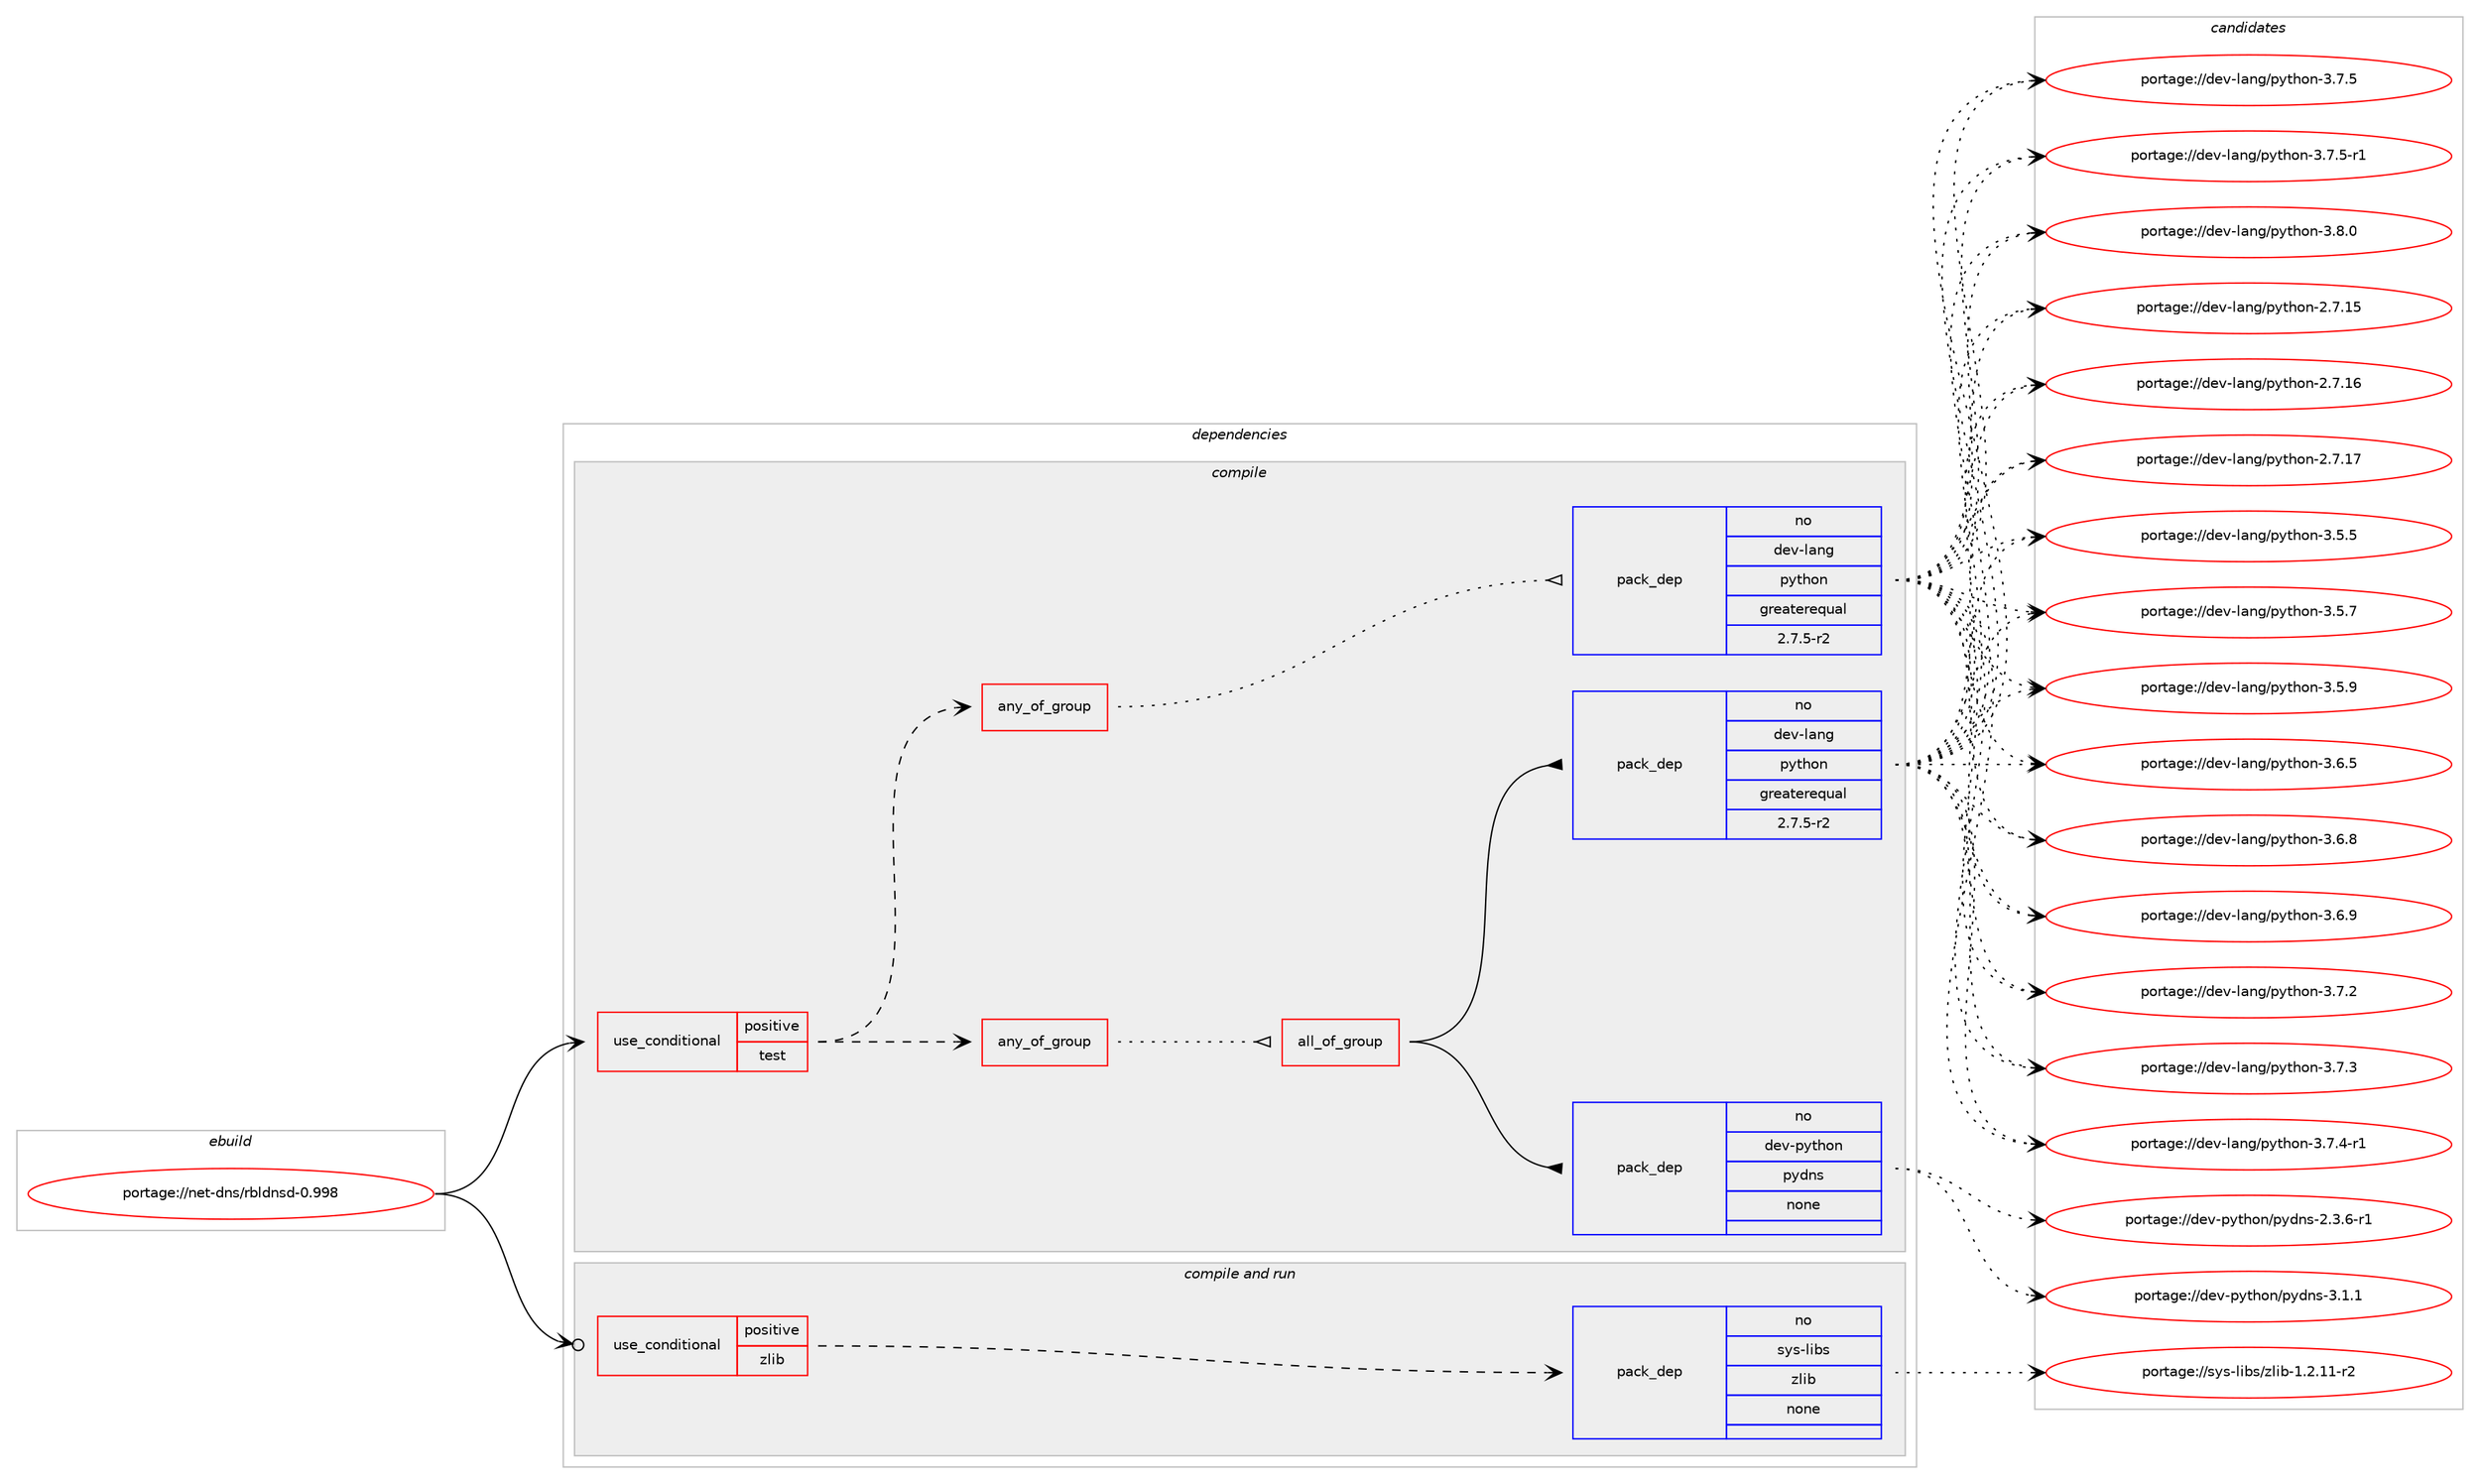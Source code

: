 digraph prolog {

# *************
# Graph options
# *************

newrank=true;
concentrate=true;
compound=true;
graph [rankdir=LR,fontname=Helvetica,fontsize=10,ranksep=1.5];#, ranksep=2.5, nodesep=0.2];
edge  [arrowhead=vee];
node  [fontname=Helvetica,fontsize=10];

# **********
# The ebuild
# **********

subgraph cluster_leftcol {
color=gray;
rank=same;
label=<<i>ebuild</i>>;
id [label="portage://net-dns/rbldnsd-0.998", color=red, width=4, href="../net-dns/rbldnsd-0.998.svg"];
}

# ****************
# The dependencies
# ****************

subgraph cluster_midcol {
color=gray;
label=<<i>dependencies</i>>;
subgraph cluster_compile {
fillcolor="#eeeeee";
style=filled;
label=<<i>compile</i>>;
subgraph cond87839 {
dependency351559 [label=<<TABLE BORDER="0" CELLBORDER="1" CELLSPACING="0" CELLPADDING="4"><TR><TD ROWSPAN="3" CELLPADDING="10">use_conditional</TD></TR><TR><TD>positive</TD></TR><TR><TD>test</TD></TR></TABLE>>, shape=none, color=red];
subgraph any5657 {
dependency351560 [label=<<TABLE BORDER="0" CELLBORDER="1" CELLSPACING="0" CELLPADDING="4"><TR><TD CELLPADDING="10">any_of_group</TD></TR></TABLE>>, shape=none, color=red];subgraph pack257918 {
dependency351561 [label=<<TABLE BORDER="0" CELLBORDER="1" CELLSPACING="0" CELLPADDING="4" WIDTH="220"><TR><TD ROWSPAN="6" CELLPADDING="30">pack_dep</TD></TR><TR><TD WIDTH="110">no</TD></TR><TR><TD>dev-lang</TD></TR><TR><TD>python</TD></TR><TR><TD>greaterequal</TD></TR><TR><TD>2.7.5-r2</TD></TR></TABLE>>, shape=none, color=blue];
}
dependency351560:e -> dependency351561:w [weight=20,style="dotted",arrowhead="oinv"];
}
dependency351559:e -> dependency351560:w [weight=20,style="dashed",arrowhead="vee"];
subgraph any5658 {
dependency351562 [label=<<TABLE BORDER="0" CELLBORDER="1" CELLSPACING="0" CELLPADDING="4"><TR><TD CELLPADDING="10">any_of_group</TD></TR></TABLE>>, shape=none, color=red];subgraph all148 {
dependency351563 [label=<<TABLE BORDER="0" CELLBORDER="1" CELLSPACING="0" CELLPADDING="4"><TR><TD CELLPADDING="10">all_of_group</TD></TR></TABLE>>, shape=none, color=red];subgraph pack257919 {
dependency351564 [label=<<TABLE BORDER="0" CELLBORDER="1" CELLSPACING="0" CELLPADDING="4" WIDTH="220"><TR><TD ROWSPAN="6" CELLPADDING="30">pack_dep</TD></TR><TR><TD WIDTH="110">no</TD></TR><TR><TD>dev-lang</TD></TR><TR><TD>python</TD></TR><TR><TD>greaterequal</TD></TR><TR><TD>2.7.5-r2</TD></TR></TABLE>>, shape=none, color=blue];
}
dependency351563:e -> dependency351564:w [weight=20,style="solid",arrowhead="inv"];
subgraph pack257920 {
dependency351565 [label=<<TABLE BORDER="0" CELLBORDER="1" CELLSPACING="0" CELLPADDING="4" WIDTH="220"><TR><TD ROWSPAN="6" CELLPADDING="30">pack_dep</TD></TR><TR><TD WIDTH="110">no</TD></TR><TR><TD>dev-python</TD></TR><TR><TD>pydns</TD></TR><TR><TD>none</TD></TR><TR><TD></TD></TR></TABLE>>, shape=none, color=blue];
}
dependency351563:e -> dependency351565:w [weight=20,style="solid",arrowhead="inv"];
}
dependency351562:e -> dependency351563:w [weight=20,style="dotted",arrowhead="oinv"];
}
dependency351559:e -> dependency351562:w [weight=20,style="dashed",arrowhead="vee"];
}
id:e -> dependency351559:w [weight=20,style="solid",arrowhead="vee"];
}
subgraph cluster_compileandrun {
fillcolor="#eeeeee";
style=filled;
label=<<i>compile and run</i>>;
subgraph cond87840 {
dependency351566 [label=<<TABLE BORDER="0" CELLBORDER="1" CELLSPACING="0" CELLPADDING="4"><TR><TD ROWSPAN="3" CELLPADDING="10">use_conditional</TD></TR><TR><TD>positive</TD></TR><TR><TD>zlib</TD></TR></TABLE>>, shape=none, color=red];
subgraph pack257921 {
dependency351567 [label=<<TABLE BORDER="0" CELLBORDER="1" CELLSPACING="0" CELLPADDING="4" WIDTH="220"><TR><TD ROWSPAN="6" CELLPADDING="30">pack_dep</TD></TR><TR><TD WIDTH="110">no</TD></TR><TR><TD>sys-libs</TD></TR><TR><TD>zlib</TD></TR><TR><TD>none</TD></TR><TR><TD></TD></TR></TABLE>>, shape=none, color=blue];
}
dependency351566:e -> dependency351567:w [weight=20,style="dashed",arrowhead="vee"];
}
id:e -> dependency351566:w [weight=20,style="solid",arrowhead="odotvee"];
}
subgraph cluster_run {
fillcolor="#eeeeee";
style=filled;
label=<<i>run</i>>;
}
}

# **************
# The candidates
# **************

subgraph cluster_choices {
rank=same;
color=gray;
label=<<i>candidates</i>>;

subgraph choice257918 {
color=black;
nodesep=1;
choiceportage10010111845108971101034711212111610411111045504655464953 [label="portage://dev-lang/python-2.7.15", color=red, width=4,href="../dev-lang/python-2.7.15.svg"];
choiceportage10010111845108971101034711212111610411111045504655464954 [label="portage://dev-lang/python-2.7.16", color=red, width=4,href="../dev-lang/python-2.7.16.svg"];
choiceportage10010111845108971101034711212111610411111045504655464955 [label="portage://dev-lang/python-2.7.17", color=red, width=4,href="../dev-lang/python-2.7.17.svg"];
choiceportage100101118451089711010347112121116104111110455146534653 [label="portage://dev-lang/python-3.5.5", color=red, width=4,href="../dev-lang/python-3.5.5.svg"];
choiceportage100101118451089711010347112121116104111110455146534655 [label="portage://dev-lang/python-3.5.7", color=red, width=4,href="../dev-lang/python-3.5.7.svg"];
choiceportage100101118451089711010347112121116104111110455146534657 [label="portage://dev-lang/python-3.5.9", color=red, width=4,href="../dev-lang/python-3.5.9.svg"];
choiceportage100101118451089711010347112121116104111110455146544653 [label="portage://dev-lang/python-3.6.5", color=red, width=4,href="../dev-lang/python-3.6.5.svg"];
choiceportage100101118451089711010347112121116104111110455146544656 [label="portage://dev-lang/python-3.6.8", color=red, width=4,href="../dev-lang/python-3.6.8.svg"];
choiceportage100101118451089711010347112121116104111110455146544657 [label="portage://dev-lang/python-3.6.9", color=red, width=4,href="../dev-lang/python-3.6.9.svg"];
choiceportage100101118451089711010347112121116104111110455146554650 [label="portage://dev-lang/python-3.7.2", color=red, width=4,href="../dev-lang/python-3.7.2.svg"];
choiceportage100101118451089711010347112121116104111110455146554651 [label="portage://dev-lang/python-3.7.3", color=red, width=4,href="../dev-lang/python-3.7.3.svg"];
choiceportage1001011184510897110103471121211161041111104551465546524511449 [label="portage://dev-lang/python-3.7.4-r1", color=red, width=4,href="../dev-lang/python-3.7.4-r1.svg"];
choiceportage100101118451089711010347112121116104111110455146554653 [label="portage://dev-lang/python-3.7.5", color=red, width=4,href="../dev-lang/python-3.7.5.svg"];
choiceportage1001011184510897110103471121211161041111104551465546534511449 [label="portage://dev-lang/python-3.7.5-r1", color=red, width=4,href="../dev-lang/python-3.7.5-r1.svg"];
choiceportage100101118451089711010347112121116104111110455146564648 [label="portage://dev-lang/python-3.8.0", color=red, width=4,href="../dev-lang/python-3.8.0.svg"];
dependency351561:e -> choiceportage10010111845108971101034711212111610411111045504655464953:w [style=dotted,weight="100"];
dependency351561:e -> choiceportage10010111845108971101034711212111610411111045504655464954:w [style=dotted,weight="100"];
dependency351561:e -> choiceportage10010111845108971101034711212111610411111045504655464955:w [style=dotted,weight="100"];
dependency351561:e -> choiceportage100101118451089711010347112121116104111110455146534653:w [style=dotted,weight="100"];
dependency351561:e -> choiceportage100101118451089711010347112121116104111110455146534655:w [style=dotted,weight="100"];
dependency351561:e -> choiceportage100101118451089711010347112121116104111110455146534657:w [style=dotted,weight="100"];
dependency351561:e -> choiceportage100101118451089711010347112121116104111110455146544653:w [style=dotted,weight="100"];
dependency351561:e -> choiceportage100101118451089711010347112121116104111110455146544656:w [style=dotted,weight="100"];
dependency351561:e -> choiceportage100101118451089711010347112121116104111110455146544657:w [style=dotted,weight="100"];
dependency351561:e -> choiceportage100101118451089711010347112121116104111110455146554650:w [style=dotted,weight="100"];
dependency351561:e -> choiceportage100101118451089711010347112121116104111110455146554651:w [style=dotted,weight="100"];
dependency351561:e -> choiceportage1001011184510897110103471121211161041111104551465546524511449:w [style=dotted,weight="100"];
dependency351561:e -> choiceportage100101118451089711010347112121116104111110455146554653:w [style=dotted,weight="100"];
dependency351561:e -> choiceportage1001011184510897110103471121211161041111104551465546534511449:w [style=dotted,weight="100"];
dependency351561:e -> choiceportage100101118451089711010347112121116104111110455146564648:w [style=dotted,weight="100"];
}
subgraph choice257919 {
color=black;
nodesep=1;
choiceportage10010111845108971101034711212111610411111045504655464953 [label="portage://dev-lang/python-2.7.15", color=red, width=4,href="../dev-lang/python-2.7.15.svg"];
choiceportage10010111845108971101034711212111610411111045504655464954 [label="portage://dev-lang/python-2.7.16", color=red, width=4,href="../dev-lang/python-2.7.16.svg"];
choiceportage10010111845108971101034711212111610411111045504655464955 [label="portage://dev-lang/python-2.7.17", color=red, width=4,href="../dev-lang/python-2.7.17.svg"];
choiceportage100101118451089711010347112121116104111110455146534653 [label="portage://dev-lang/python-3.5.5", color=red, width=4,href="../dev-lang/python-3.5.5.svg"];
choiceportage100101118451089711010347112121116104111110455146534655 [label="portage://dev-lang/python-3.5.7", color=red, width=4,href="../dev-lang/python-3.5.7.svg"];
choiceportage100101118451089711010347112121116104111110455146534657 [label="portage://dev-lang/python-3.5.9", color=red, width=4,href="../dev-lang/python-3.5.9.svg"];
choiceportage100101118451089711010347112121116104111110455146544653 [label="portage://dev-lang/python-3.6.5", color=red, width=4,href="../dev-lang/python-3.6.5.svg"];
choiceportage100101118451089711010347112121116104111110455146544656 [label="portage://dev-lang/python-3.6.8", color=red, width=4,href="../dev-lang/python-3.6.8.svg"];
choiceportage100101118451089711010347112121116104111110455146544657 [label="portage://dev-lang/python-3.6.9", color=red, width=4,href="../dev-lang/python-3.6.9.svg"];
choiceportage100101118451089711010347112121116104111110455146554650 [label="portage://dev-lang/python-3.7.2", color=red, width=4,href="../dev-lang/python-3.7.2.svg"];
choiceportage100101118451089711010347112121116104111110455146554651 [label="portage://dev-lang/python-3.7.3", color=red, width=4,href="../dev-lang/python-3.7.3.svg"];
choiceportage1001011184510897110103471121211161041111104551465546524511449 [label="portage://dev-lang/python-3.7.4-r1", color=red, width=4,href="../dev-lang/python-3.7.4-r1.svg"];
choiceportage100101118451089711010347112121116104111110455146554653 [label="portage://dev-lang/python-3.7.5", color=red, width=4,href="../dev-lang/python-3.7.5.svg"];
choiceportage1001011184510897110103471121211161041111104551465546534511449 [label="portage://dev-lang/python-3.7.5-r1", color=red, width=4,href="../dev-lang/python-3.7.5-r1.svg"];
choiceportage100101118451089711010347112121116104111110455146564648 [label="portage://dev-lang/python-3.8.0", color=red, width=4,href="../dev-lang/python-3.8.0.svg"];
dependency351564:e -> choiceportage10010111845108971101034711212111610411111045504655464953:w [style=dotted,weight="100"];
dependency351564:e -> choiceportage10010111845108971101034711212111610411111045504655464954:w [style=dotted,weight="100"];
dependency351564:e -> choiceportage10010111845108971101034711212111610411111045504655464955:w [style=dotted,weight="100"];
dependency351564:e -> choiceportage100101118451089711010347112121116104111110455146534653:w [style=dotted,weight="100"];
dependency351564:e -> choiceportage100101118451089711010347112121116104111110455146534655:w [style=dotted,weight="100"];
dependency351564:e -> choiceportage100101118451089711010347112121116104111110455146534657:w [style=dotted,weight="100"];
dependency351564:e -> choiceportage100101118451089711010347112121116104111110455146544653:w [style=dotted,weight="100"];
dependency351564:e -> choiceportage100101118451089711010347112121116104111110455146544656:w [style=dotted,weight="100"];
dependency351564:e -> choiceportage100101118451089711010347112121116104111110455146544657:w [style=dotted,weight="100"];
dependency351564:e -> choiceportage100101118451089711010347112121116104111110455146554650:w [style=dotted,weight="100"];
dependency351564:e -> choiceportage100101118451089711010347112121116104111110455146554651:w [style=dotted,weight="100"];
dependency351564:e -> choiceportage1001011184510897110103471121211161041111104551465546524511449:w [style=dotted,weight="100"];
dependency351564:e -> choiceportage100101118451089711010347112121116104111110455146554653:w [style=dotted,weight="100"];
dependency351564:e -> choiceportage1001011184510897110103471121211161041111104551465546534511449:w [style=dotted,weight="100"];
dependency351564:e -> choiceportage100101118451089711010347112121116104111110455146564648:w [style=dotted,weight="100"];
}
subgraph choice257920 {
color=black;
nodesep=1;
choiceportage10010111845112121116104111110471121211001101154550465146544511449 [label="portage://dev-python/pydns-2.3.6-r1", color=red, width=4,href="../dev-python/pydns-2.3.6-r1.svg"];
choiceportage1001011184511212111610411111047112121100110115455146494649 [label="portage://dev-python/pydns-3.1.1", color=red, width=4,href="../dev-python/pydns-3.1.1.svg"];
dependency351565:e -> choiceportage10010111845112121116104111110471121211001101154550465146544511449:w [style=dotted,weight="100"];
dependency351565:e -> choiceportage1001011184511212111610411111047112121100110115455146494649:w [style=dotted,weight="100"];
}
subgraph choice257921 {
color=black;
nodesep=1;
choiceportage11512111545108105981154712210810598454946504649494511450 [label="portage://sys-libs/zlib-1.2.11-r2", color=red, width=4,href="../sys-libs/zlib-1.2.11-r2.svg"];
dependency351567:e -> choiceportage11512111545108105981154712210810598454946504649494511450:w [style=dotted,weight="100"];
}
}

}
